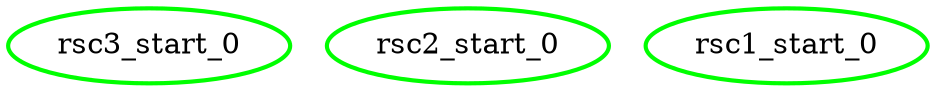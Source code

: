 digraph "g" {
	size = "30,30"
"rsc3_start_0" [ tooltip="node1" style=bold color="green" fontcolor="black" ]
"rsc2_start_0" [ tooltip="node1" style=bold color="green" fontcolor="black" ]
"rsc1_start_0" [ tooltip="node1" style=bold color="green" fontcolor="black" ]
}
